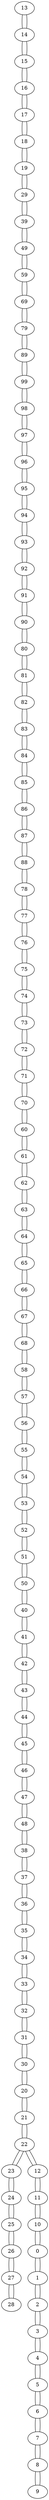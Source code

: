 graph sample {
13 -- 14;
14 -- 13;
14 -- 15;
15 -- 14;
15 -- 16;
16 -- 15;
16 -- 17;
17 -- 16;
17 -- 18;
18 -- 17;
18 -- 19;
19 -- 18;
19 -- 29;
29 -- 19;
29 -- 39;
39 -- 29;
39 -- 49;
49 -- 39;
49 -- 59;
59 -- 49;
59 -- 69;
69 -- 59;
69 -- 79;
79 -- 69;
79 -- 89;
89 -- 79;
89 -- 99;
99 -- 89;
99 -- 98;
98 -- 99;
98 -- 97;
97 -- 98;
97 -- 96;
96 -- 97;
96 -- 95;
95 -- 96;
95 -- 94;
94 -- 95;
94 -- 93;
93 -- 94;
93 -- 92;
92 -- 93;
92 -- 91;
91 -- 92;
91 -- 90;
90 -- 91;
90 -- 80;
80 -- 90;
80 -- 81;
81 -- 80;
81 -- 82;
82 -- 81;
82 -- 83;
83 -- 82;
83 -- 84;
84 -- 83;
84 -- 85;
85 -- 84;
85 -- 86;
86 -- 85;
86 -- 87;
87 -- 86;
87 -- 88;
88 -- 87;
88 -- 78;
78 -- 88;
78 -- 77;
77 -- 78;
77 -- 76;
76 -- 77;
76 -- 75;
75 -- 76;
75 -- 74;
74 -- 75;
74 -- 73;
73 -- 74;
73 -- 72;
72 -- 73;
72 -- 71;
71 -- 72;
71 -- 70;
70 -- 71;
70 -- 60;
60 -- 70;
60 -- 61;
61 -- 60;
61 -- 62;
62 -- 61;
62 -- 63;
63 -- 62;
63 -- 64;
64 -- 63;
64 -- 65;
65 -- 64;
65 -- 66;
66 -- 65;
66 -- 67;
67 -- 66;
67 -- 68;
68 -- 67;
68 -- 58;
58 -- 68;
58 -- 57;
57 -- 58;
57 -- 56;
56 -- 57;
56 -- 55;
55 -- 56;
55 -- 54;
54 -- 55;
54 -- 53;
53 -- 54;
53 -- 52;
52 -- 53;
52 -- 51;
51 -- 52;
51 -- 50;
50 -- 51;
50 -- 40;
40 -- 50;
40 -- 41;
41 -- 40;
41 -- 42;
42 -- 41;
42 -- 43;
43 -- 42;
43 -- 44;
44 -- 43;
44 -- 45;
45 -- 44;
45 -- 46;
46 -- 45;
46 -- 47;
47 -- 46;
47 -- 48;
48 -- 47;
48 -- 38;
38 -- 48;
38 -- 37;
37 -- 38;
37 -- 36;
36 -- 37;
36 -- 35;
35 -- 36;
35 -- 34;
34 -- 35;
34 -- 33;
33 -- 34;
33 -- 32;
32 -- 33;
32 -- 31;
31 -- 32;
31 -- 30;
30 -- 31;
30 -- 20;
20 -- 30;
20 -- 21;
21 -- 20;
21 -- 22;
22 -- 21;
22 -- 23;
23 -- 22;
23 -- 24;
24 -- 23;
24 -- 25;
25 -- 24;
25 -- 26;
26 -- 25;
26 -- 27;
27 -- 26;
27 -- 28;
28 -- 27;
22 -- 12;
12 -- 22;
12 -- 11;
11 -- 12;
11 -- 10;
10 -- 11;
10 -- 0;
0 -- 10;
0 -- 1;
1 -- 0;
1 -- 2;
2 -- 1;
2 -- 3;
3 -- 2;
3 -- 4;
4 -- 3;
4 -- 5;
5 -- 4;
5 -- 6;
6 -- 5;
6 -- 7;
7 -- 6;
7 -- 8;
8 -- 7;
8 -- 9;
9 -- 8;
}
